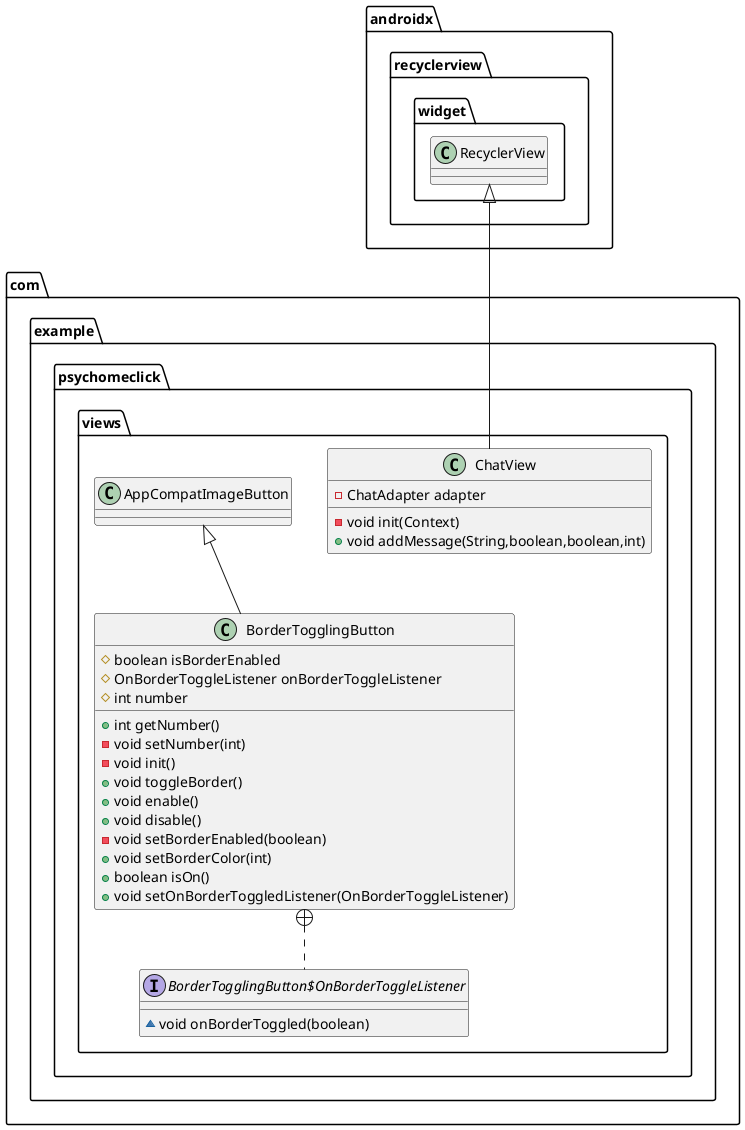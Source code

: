 @startuml
class com.example.psychomeclick.views.BorderTogglingButton {
# boolean isBorderEnabled
# OnBorderToggleListener onBorderToggleListener
# int number
+ int getNumber()
- void setNumber(int)
- void init()
+ void toggleBorder()
+ void enable()
+ void disable()
- void setBorderEnabled(boolean)
+ void setBorderColor(int)
+ boolean isOn()
+ void setOnBorderToggledListener(OnBorderToggleListener)
}


interface com.example.psychomeclick.views.BorderTogglingButton$OnBorderToggleListener {
~ void onBorderToggled(boolean)
}

class com.example.psychomeclick.views.ChatView {
- ChatAdapter adapter
- void init(Context)
+ void addMessage(String,boolean,boolean,int)
}




com.example.psychomeclick.views.AppCompatImageButton <|-- com.example.psychomeclick.views.BorderTogglingButton
com.example.psychomeclick.views.BorderTogglingButton +.. com.example.psychomeclick.views.BorderTogglingButton$OnBorderToggleListener
androidx.recyclerview.widget.RecyclerView <|-- com.example.psychomeclick.views.ChatView
@enduml